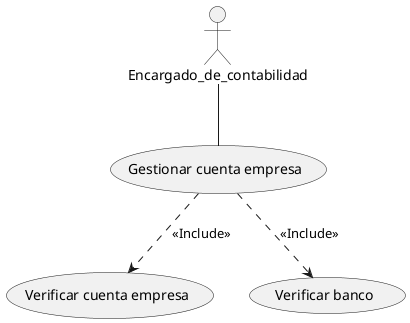 @startuml 5. Verificar cuenta empresa
actor Encargado_de_contabilidad


Encargado_de_contabilidad -- (Gestionar cuenta empresa)

(Gestionar cuenta empresa) -.> (Verificar cuenta empresa): <<Include>>
(Gestionar cuenta empresa) -.> (Verificar banco): <<Include>>



@enduml